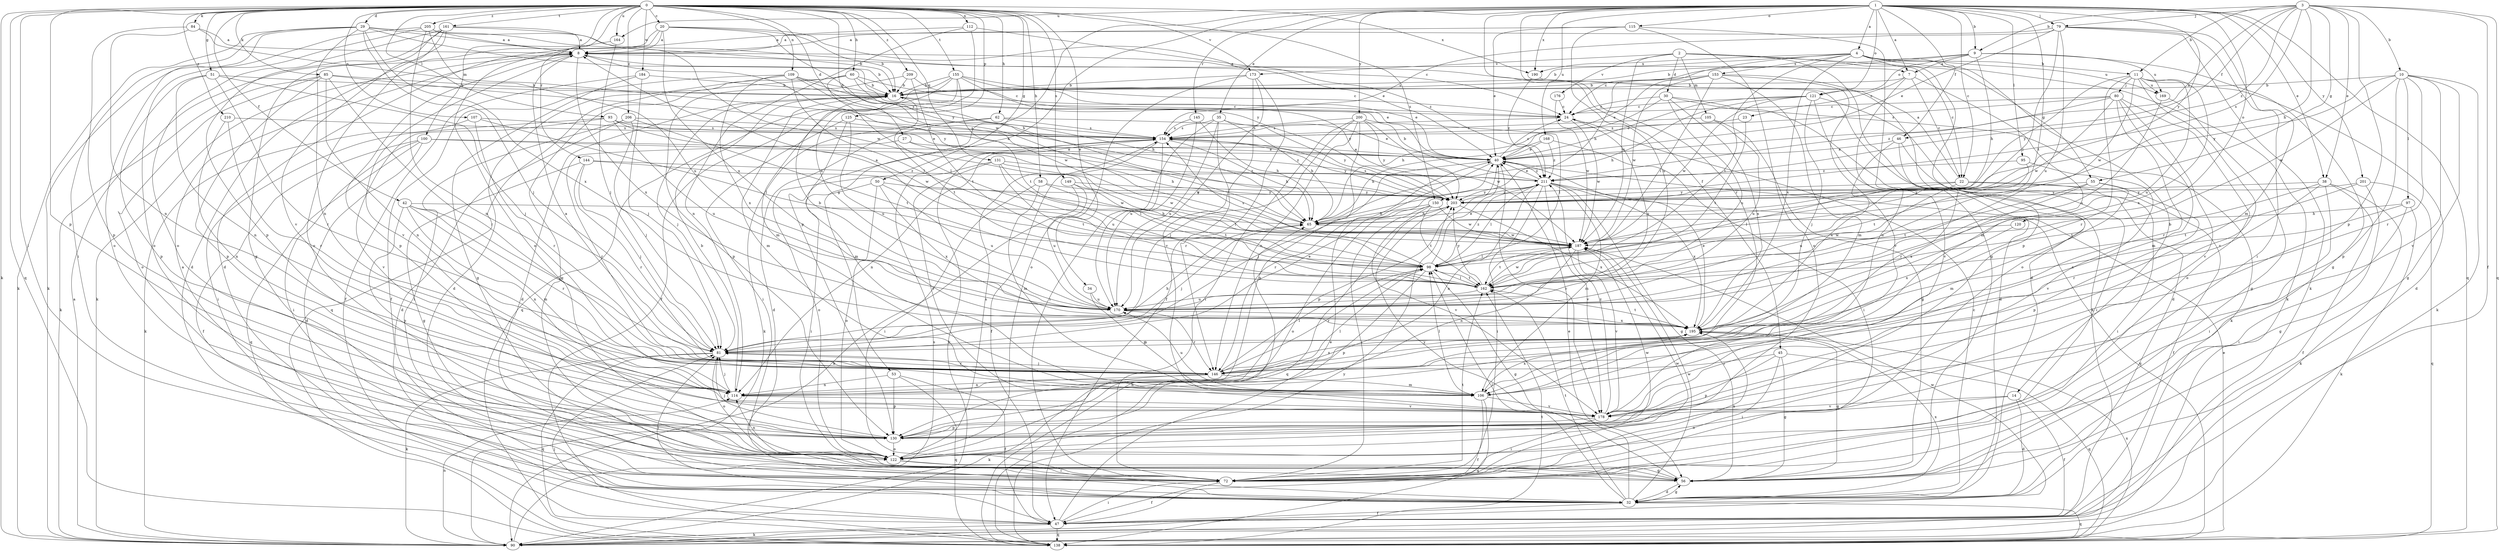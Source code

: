 strict digraph  {
0;
1;
2;
3;
4;
7;
8;
9;
10;
11;
14;
16;
20;
22;
23;
24;
27;
29;
30;
32;
34;
35;
38;
40;
42;
45;
46;
47;
50;
51;
53;
55;
56;
58;
60;
62;
65;
72;
79;
80;
81;
84;
85;
90;
93;
95;
97;
98;
100;
105;
106;
107;
109;
112;
114;
115;
120;
121;
122;
125;
130;
131;
138;
144;
145;
146;
149;
150;
153;
154;
155;
161;
162;
164;
168;
169;
170;
173;
176;
178;
184;
187;
190;
195;
200;
201;
203;
205;
206;
209;
210;
211;
0 -> 20  [label=c];
0 -> 27  [label=d];
0 -> 29  [label=d];
0 -> 34  [label=e];
0 -> 42  [label=f];
0 -> 50  [label=g];
0 -> 51  [label=g];
0 -> 58  [label=h];
0 -> 60  [label=h];
0 -> 62  [label=h];
0 -> 72  [label=i];
0 -> 84  [label=k];
0 -> 85  [label=k];
0 -> 90  [label=k];
0 -> 93  [label=l];
0 -> 100  [label=m];
0 -> 107  [label=n];
0 -> 109  [label=n];
0 -> 112  [label=n];
0 -> 125  [label=p];
0 -> 130  [label=p];
0 -> 131  [label=q];
0 -> 138  [label=q];
0 -> 144  [label=r];
0 -> 149  [label=s];
0 -> 150  [label=s];
0 -> 155  [label=t];
0 -> 161  [label=t];
0 -> 164  [label=u];
0 -> 173  [label=v];
0 -> 184  [label=w];
0 -> 187  [label=w];
0 -> 190  [label=x];
0 -> 205  [label=z];
0 -> 206  [label=z];
0 -> 209  [label=z];
0 -> 210  [label=z];
1 -> 4  [label=a];
1 -> 7  [label=a];
1 -> 9  [label=b];
1 -> 22  [label=c];
1 -> 35  [label=e];
1 -> 38  [label=e];
1 -> 45  [label=f];
1 -> 46  [label=f];
1 -> 53  [label=g];
1 -> 79  [label=j];
1 -> 95  [label=l];
1 -> 115  [label=o];
1 -> 120  [label=o];
1 -> 121  [label=o];
1 -> 130  [label=p];
1 -> 138  [label=q];
1 -> 145  [label=r];
1 -> 146  [label=r];
1 -> 162  [label=t];
1 -> 164  [label=u];
1 -> 168  [label=u];
1 -> 190  [label=x];
1 -> 200  [label=y];
1 -> 201  [label=y];
1 -> 203  [label=y];
2 -> 22  [label=c];
2 -> 30  [label=d];
2 -> 32  [label=d];
2 -> 55  [label=g];
2 -> 105  [label=m];
2 -> 173  [label=v];
2 -> 176  [label=v];
2 -> 187  [label=w];
3 -> 9  [label=b];
3 -> 10  [label=b];
3 -> 11  [label=b];
3 -> 38  [label=e];
3 -> 40  [label=e];
3 -> 46  [label=f];
3 -> 47  [label=f];
3 -> 55  [label=g];
3 -> 65  [label=h];
3 -> 79  [label=j];
3 -> 130  [label=p];
3 -> 138  [label=q];
3 -> 150  [label=s];
3 -> 211  [label=z];
4 -> 11  [label=b];
4 -> 14  [label=b];
4 -> 16  [label=b];
4 -> 65  [label=h];
4 -> 90  [label=k];
4 -> 130  [label=p];
4 -> 153  [label=s];
4 -> 162  [label=t];
4 -> 169  [label=u];
4 -> 190  [label=x];
4 -> 195  [label=x];
7 -> 16  [label=b];
7 -> 22  [label=c];
7 -> 23  [label=c];
7 -> 106  [label=m];
7 -> 114  [label=n];
8 -> 7  [label=a];
8 -> 16  [label=b];
8 -> 90  [label=k];
8 -> 130  [label=p];
8 -> 178  [label=v];
8 -> 195  [label=x];
9 -> 7  [label=a];
9 -> 16  [label=b];
9 -> 24  [label=c];
9 -> 56  [label=g];
9 -> 65  [label=h];
9 -> 121  [label=o];
9 -> 169  [label=u];
10 -> 16  [label=b];
10 -> 56  [label=g];
10 -> 90  [label=k];
10 -> 97  [label=l];
10 -> 130  [label=p];
10 -> 146  [label=r];
10 -> 178  [label=v];
10 -> 187  [label=w];
10 -> 203  [label=y];
11 -> 32  [label=d];
11 -> 80  [label=j];
11 -> 146  [label=r];
11 -> 169  [label=u];
11 -> 170  [label=u];
11 -> 178  [label=v];
11 -> 187  [label=w];
11 -> 195  [label=x];
11 -> 203  [label=y];
14 -> 32  [label=d];
14 -> 47  [label=f];
14 -> 122  [label=o];
14 -> 178  [label=v];
16 -> 24  [label=c];
16 -> 32  [label=d];
16 -> 81  [label=j];
16 -> 106  [label=m];
16 -> 162  [label=t];
20 -> 8  [label=a];
20 -> 16  [label=b];
20 -> 24  [label=c];
20 -> 32  [label=d];
20 -> 65  [label=h];
20 -> 122  [label=o];
20 -> 170  [label=u];
22 -> 8  [label=a];
22 -> 47  [label=f];
22 -> 72  [label=i];
22 -> 98  [label=l];
22 -> 170  [label=u];
22 -> 203  [label=y];
23 -> 154  [label=s];
23 -> 162  [label=t];
24 -> 154  [label=s];
24 -> 170  [label=u];
24 -> 187  [label=w];
27 -> 40  [label=e];
27 -> 65  [label=h];
27 -> 146  [label=r];
29 -> 8  [label=a];
29 -> 16  [label=b];
29 -> 72  [label=i];
29 -> 81  [label=j];
29 -> 90  [label=k];
29 -> 114  [label=n];
29 -> 122  [label=o];
29 -> 195  [label=x];
29 -> 203  [label=y];
30 -> 24  [label=c];
30 -> 32  [label=d];
30 -> 65  [label=h];
30 -> 90  [label=k];
30 -> 170  [label=u];
30 -> 195  [label=x];
32 -> 24  [label=c];
32 -> 40  [label=e];
32 -> 47  [label=f];
32 -> 56  [label=g];
32 -> 81  [label=j];
32 -> 98  [label=l];
32 -> 138  [label=q];
32 -> 162  [label=t];
32 -> 187  [label=w];
32 -> 195  [label=x];
34 -> 106  [label=m];
34 -> 170  [label=u];
35 -> 40  [label=e];
35 -> 65  [label=h];
35 -> 72  [label=i];
35 -> 146  [label=r];
35 -> 154  [label=s];
35 -> 170  [label=u];
38 -> 47  [label=f];
38 -> 72  [label=i];
38 -> 90  [label=k];
38 -> 146  [label=r];
38 -> 162  [label=t];
38 -> 203  [label=y];
40 -> 24  [label=c];
40 -> 81  [label=j];
40 -> 130  [label=p];
40 -> 146  [label=r];
40 -> 178  [label=v];
40 -> 211  [label=z];
42 -> 65  [label=h];
42 -> 81  [label=j];
42 -> 106  [label=m];
42 -> 114  [label=n];
42 -> 130  [label=p];
42 -> 146  [label=r];
45 -> 56  [label=g];
45 -> 72  [label=i];
45 -> 130  [label=p];
45 -> 138  [label=q];
45 -> 146  [label=r];
46 -> 40  [label=e];
46 -> 72  [label=i];
46 -> 146  [label=r];
46 -> 195  [label=x];
47 -> 40  [label=e];
47 -> 72  [label=i];
47 -> 90  [label=k];
47 -> 138  [label=q];
47 -> 187  [label=w];
50 -> 72  [label=i];
50 -> 122  [label=o];
50 -> 170  [label=u];
50 -> 195  [label=x];
50 -> 203  [label=y];
51 -> 16  [label=b];
51 -> 81  [label=j];
51 -> 114  [label=n];
51 -> 130  [label=p];
51 -> 146  [label=r];
53 -> 47  [label=f];
53 -> 114  [label=n];
53 -> 130  [label=p];
53 -> 138  [label=q];
55 -> 106  [label=m];
55 -> 130  [label=p];
55 -> 162  [label=t];
55 -> 195  [label=x];
55 -> 203  [label=y];
56 -> 8  [label=a];
56 -> 32  [label=d];
56 -> 203  [label=y];
58 -> 72  [label=i];
58 -> 98  [label=l];
58 -> 106  [label=m];
58 -> 203  [label=y];
60 -> 16  [label=b];
60 -> 24  [label=c];
60 -> 56  [label=g];
60 -> 65  [label=h];
60 -> 98  [label=l];
60 -> 138  [label=q];
62 -> 32  [label=d];
62 -> 90  [label=k];
62 -> 154  [label=s];
62 -> 203  [label=y];
65 -> 8  [label=a];
65 -> 81  [label=j];
65 -> 187  [label=w];
72 -> 47  [label=f];
72 -> 162  [label=t];
72 -> 187  [label=w];
72 -> 195  [label=x];
79 -> 8  [label=a];
79 -> 40  [label=e];
79 -> 72  [label=i];
79 -> 90  [label=k];
79 -> 98  [label=l];
79 -> 106  [label=m];
79 -> 154  [label=s];
79 -> 170  [label=u];
80 -> 24  [label=c];
80 -> 106  [label=m];
80 -> 122  [label=o];
80 -> 146  [label=r];
80 -> 154  [label=s];
80 -> 178  [label=v];
80 -> 187  [label=w];
80 -> 211  [label=z];
81 -> 40  [label=e];
81 -> 65  [label=h];
81 -> 90  [label=k];
81 -> 122  [label=o];
81 -> 138  [label=q];
81 -> 146  [label=r];
84 -> 8  [label=a];
84 -> 114  [label=n];
84 -> 130  [label=p];
84 -> 203  [label=y];
85 -> 16  [label=b];
85 -> 90  [label=k];
85 -> 114  [label=n];
85 -> 122  [label=o];
85 -> 130  [label=p];
85 -> 146  [label=r];
85 -> 203  [label=y];
90 -> 8  [label=a];
90 -> 114  [label=n];
90 -> 154  [label=s];
93 -> 40  [label=e];
93 -> 72  [label=i];
93 -> 154  [label=s];
93 -> 170  [label=u];
93 -> 178  [label=v];
93 -> 187  [label=w];
95 -> 162  [label=t];
95 -> 178  [label=v];
95 -> 211  [label=z];
97 -> 65  [label=h];
97 -> 72  [label=i];
97 -> 90  [label=k];
97 -> 195  [label=x];
98 -> 8  [label=a];
98 -> 40  [label=e];
98 -> 56  [label=g];
98 -> 130  [label=p];
98 -> 146  [label=r];
98 -> 154  [label=s];
98 -> 162  [label=t];
98 -> 211  [label=z];
100 -> 32  [label=d];
100 -> 40  [label=e];
100 -> 47  [label=f];
100 -> 72  [label=i];
100 -> 138  [label=q];
100 -> 211  [label=z];
105 -> 56  [label=g];
105 -> 154  [label=s];
105 -> 170  [label=u];
106 -> 47  [label=f];
106 -> 98  [label=l];
106 -> 138  [label=q];
106 -> 170  [label=u];
106 -> 178  [label=v];
106 -> 195  [label=x];
107 -> 90  [label=k];
107 -> 98  [label=l];
107 -> 146  [label=r];
107 -> 154  [label=s];
109 -> 16  [label=b];
109 -> 32  [label=d];
109 -> 47  [label=f];
109 -> 98  [label=l];
109 -> 154  [label=s];
109 -> 187  [label=w];
109 -> 195  [label=x];
112 -> 8  [label=a];
112 -> 114  [label=n];
112 -> 170  [label=u];
112 -> 211  [label=z];
114 -> 16  [label=b];
114 -> 81  [label=j];
114 -> 98  [label=l];
114 -> 178  [label=v];
115 -> 8  [label=a];
115 -> 40  [label=e];
115 -> 56  [label=g];
115 -> 122  [label=o];
115 -> 170  [label=u];
120 -> 187  [label=w];
120 -> 195  [label=x];
121 -> 24  [label=c];
121 -> 32  [label=d];
121 -> 40  [label=e];
121 -> 65  [label=h];
121 -> 81  [label=j];
121 -> 178  [label=v];
121 -> 187  [label=w];
122 -> 56  [label=g];
122 -> 72  [label=i];
122 -> 114  [label=n];
122 -> 154  [label=s];
122 -> 187  [label=w];
125 -> 72  [label=i];
125 -> 106  [label=m];
125 -> 154  [label=s];
125 -> 170  [label=u];
130 -> 81  [label=j];
130 -> 122  [label=o];
131 -> 98  [label=l];
131 -> 122  [label=o];
131 -> 162  [label=t];
131 -> 178  [label=v];
131 -> 187  [label=w];
131 -> 211  [label=z];
138 -> 40  [label=e];
138 -> 65  [label=h];
138 -> 81  [label=j];
138 -> 162  [label=t];
138 -> 195  [label=x];
138 -> 203  [label=y];
144 -> 56  [label=g];
144 -> 81  [label=j];
144 -> 146  [label=r];
144 -> 187  [label=w];
144 -> 211  [label=z];
145 -> 65  [label=h];
145 -> 154  [label=s];
145 -> 170  [label=u];
146 -> 8  [label=a];
146 -> 81  [label=j];
146 -> 90  [label=k];
146 -> 98  [label=l];
146 -> 106  [label=m];
146 -> 114  [label=n];
146 -> 195  [label=x];
149 -> 90  [label=k];
149 -> 162  [label=t];
149 -> 170  [label=u];
149 -> 203  [label=y];
150 -> 65  [label=h];
150 -> 72  [label=i];
150 -> 122  [label=o];
150 -> 162  [label=t];
150 -> 178  [label=v];
150 -> 187  [label=w];
153 -> 16  [label=b];
153 -> 40  [label=e];
153 -> 98  [label=l];
153 -> 106  [label=m];
153 -> 122  [label=o];
153 -> 178  [label=v];
153 -> 187  [label=w];
154 -> 40  [label=e];
154 -> 47  [label=f];
154 -> 65  [label=h];
154 -> 90  [label=k];
154 -> 114  [label=n];
154 -> 170  [label=u];
154 -> 203  [label=y];
155 -> 16  [label=b];
155 -> 24  [label=c];
155 -> 40  [label=e];
155 -> 47  [label=f];
155 -> 106  [label=m];
155 -> 138  [label=q];
155 -> 162  [label=t];
155 -> 203  [label=y];
161 -> 8  [label=a];
161 -> 32  [label=d];
161 -> 56  [label=g];
161 -> 122  [label=o];
161 -> 130  [label=p];
161 -> 178  [label=v];
161 -> 187  [label=w];
162 -> 98  [label=l];
162 -> 170  [label=u];
162 -> 187  [label=w];
162 -> 203  [label=y];
164 -> 81  [label=j];
164 -> 122  [label=o];
168 -> 40  [label=e];
168 -> 65  [label=h];
168 -> 72  [label=i];
168 -> 211  [label=z];
169 -> 56  [label=g];
169 -> 170  [label=u];
170 -> 16  [label=b];
170 -> 146  [label=r];
170 -> 195  [label=x];
173 -> 16  [label=b];
173 -> 47  [label=f];
173 -> 122  [label=o];
173 -> 170  [label=u];
173 -> 178  [label=v];
176 -> 24  [label=c];
176 -> 187  [label=w];
178 -> 72  [label=i];
178 -> 130  [label=p];
178 -> 211  [label=z];
184 -> 16  [label=b];
184 -> 47  [label=f];
184 -> 56  [label=g];
184 -> 81  [label=j];
187 -> 98  [label=l];
187 -> 114  [label=n];
187 -> 162  [label=t];
187 -> 178  [label=v];
190 -> 90  [label=k];
190 -> 211  [label=z];
195 -> 40  [label=e];
195 -> 56  [label=g];
195 -> 81  [label=j];
195 -> 162  [label=t];
200 -> 72  [label=i];
200 -> 81  [label=j];
200 -> 98  [label=l];
200 -> 130  [label=p];
200 -> 146  [label=r];
200 -> 154  [label=s];
200 -> 187  [label=w];
200 -> 203  [label=y];
201 -> 56  [label=g];
201 -> 138  [label=q];
201 -> 162  [label=t];
201 -> 203  [label=y];
203 -> 65  [label=h];
203 -> 138  [label=q];
203 -> 154  [label=s];
203 -> 195  [label=x];
203 -> 211  [label=z];
205 -> 8  [label=a];
205 -> 40  [label=e];
205 -> 90  [label=k];
205 -> 114  [label=n];
205 -> 122  [label=o];
205 -> 170  [label=u];
206 -> 32  [label=d];
206 -> 72  [label=i];
206 -> 81  [label=j];
206 -> 154  [label=s];
206 -> 162  [label=t];
209 -> 16  [label=b];
209 -> 40  [label=e];
209 -> 130  [label=p];
209 -> 162  [label=t];
210 -> 114  [label=n];
210 -> 146  [label=r];
210 -> 154  [label=s];
211 -> 16  [label=b];
211 -> 40  [label=e];
211 -> 56  [label=g];
211 -> 72  [label=i];
211 -> 98  [label=l];
211 -> 106  [label=m];
211 -> 114  [label=n];
211 -> 138  [label=q];
211 -> 178  [label=v];
211 -> 195  [label=x];
211 -> 203  [label=y];
}

